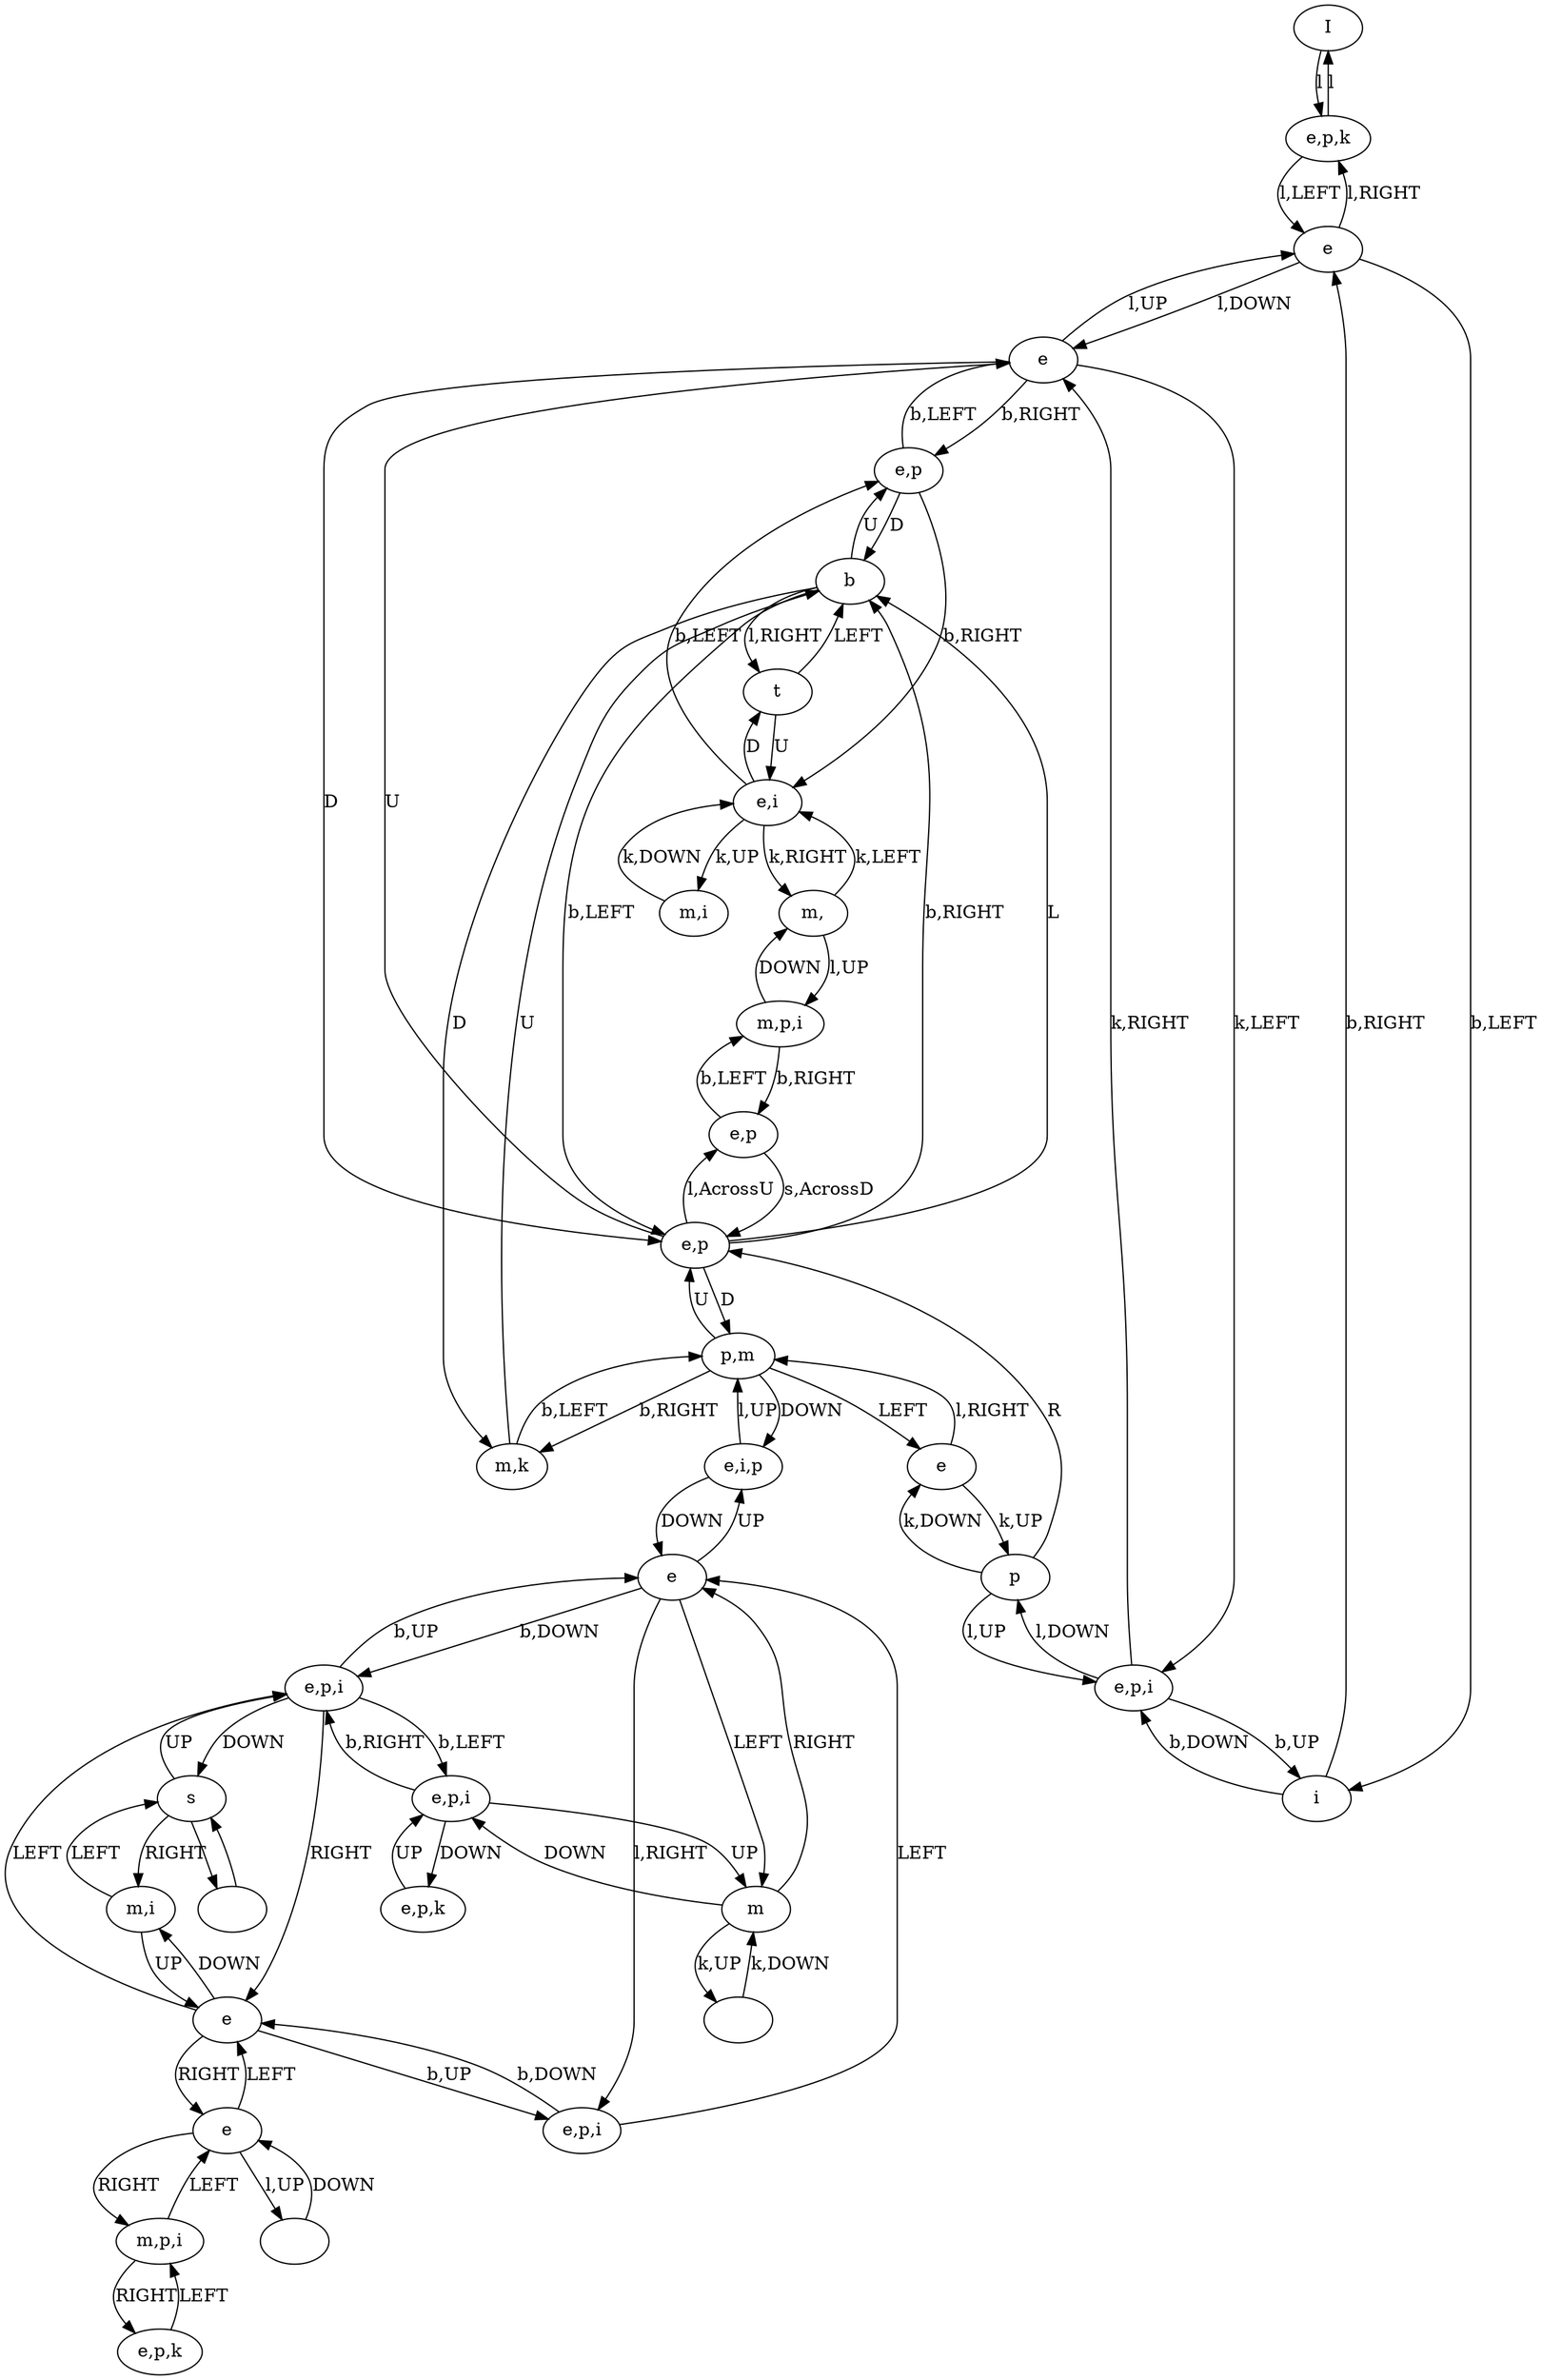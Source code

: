 digraph {
0 [label="I"]
1 [label="b"]
2 [label="p"]
3 [label="e"]
4 [label="e,p"]
5 [label="p,m"]
6 [label="m,k"]
7 [label="e"]
8 [label="e,p"]
9 [label="e,p,i"]
10 [label="e"]
11 [label=""]
12 [label="m,i"]
13 [label="s"]
14 [label="e,p,k"]
15 [label="e"]
16 [label="e,p,i"]
17 [label="m,p,i"]
18 [label="e,p,i"]
19 [label="e"]
20 [label="e,p,k"]
21 [label="e,p,i"]
22 [label="e"]
23 [label="e,i,p"]
24 [label="m"]
25 [label=""]
26 [label=""]
27 [label="i"]
28 [label="e,p,k"]
29 [label="e,i"]
30 [label="t"]
31 [label="m,"]
32 [label="m,i"]
33 [label="e,p"]
34 [label="m,p,i"]
11 -> 13 [label=""]
13 -> 11 [label=""]
13 -> 16 [label="UP"]
16 -> 13 [label="DOWN"]
16 -> 15 [label="RIGHT"]
15 -> 16 [label="LEFT"]
12 -> 15 [label="UP"]
15 -> 12 [label="DOWN"]
12 -> 13 [label="LEFT"]
13 -> 12 [label="RIGHT"]
19 -> 17 [label="RIGHT"]
17 -> 19 [label="LEFT"]
17 -> 20 [label="RIGHT"]
20 -> 17 [label="LEFT"]
19 -> 26 [label="l,UP"]
26 -> 19 [label="DOWN"]
19 -> 15 [label="LEFT"]
15 -> 19 [label="RIGHT"]
18 -> 24 [label="UP"]
24 -> 18 [label="DOWN"]
14 -> 18 [label="UP"]
18 -> 14 [label="DOWN"]
24 -> 22 [label="RIGHT"]
22 -> 24 [label="LEFT"]
22 -> 23 [label="UP"]
23 -> 22 [label="DOWN"]
5 -> 6 [label="b,RIGHT"]
6 -> 5 [label="b,LEFT"]
8 -> 1 [label="b,RIGHT"]
1 -> 8 [label="b,LEFT"]
3 -> 4 [label="b,RIGHT"]
4 -> 3 [label="b,LEFT"]
4 -> 29 [label="b,RIGHT"]
29 -> 4 [label="b,LEFT"]
34 -> 33 [label="b,RIGHT"]
33 -> 34 [label="b,LEFT"]
27 -> 10 [label="b,RIGHT"]
10 -> 27 [label="b,LEFT"]
27 -> 9 [label="b,DOWN"]
9 -> 27 [label="b,UP"]
18 -> 16 [label="b,RIGHT"]
16 -> 18 [label="b,LEFT"]
16 -> 22 [label="b,UP"]
22 -> 16 [label="b,DOWN"]
15 -> 21 [label="b,UP"]
21 -> 15 [label="b,DOWN"]
23 -> 5 [label="l,UP"]
5 -> 23 [label="DOWN"]
1 -> 30 [label="l,RIGHT"]
30 -> 1 [label="LEFT"]
31 -> 34 [label="l,UP"]
34 -> 31 [label="DOWN"]
22 -> 21 [label="l,RIGHT"]
21 -> 22 [label="LEFT"]
7 -> 5 [label="l,RIGHT"]
5 -> 7 [label="LEFT"]
3 -> 10 [label="l,UP"]
10 -> 3 [label="l,DOWN"]
10 -> 28 [label="l,RIGHT"]
28 -> 10 [label="l,LEFT"]
28 -> 0 [label="l"]
0 -> 28 [label="l"]
33 -> 8 [label="s,AcrossD"]
8 -> 33 [label="l,AcrossU"]
29 -> 32 [label="k,UP"]
32 -> 29 [label="k,DOWN"]
31 -> 29 [label="k,LEFT"]
29 -> 31 [label="k,RIGHT"]
3 -> 9 [label="k,LEFT"]
9 -> 3 [label="k,RIGHT"]
7 -> 2 [label="k,UP"]
2 -> 7 [label="k,DOWN"]
25 -> 24 [label="k,DOWN"]
24 -> 25 [label="k,UP"]
2 -> 9 [label="l,UP"]
9 -> 2 [label="l,DOWN"]
2 -> 8 [label="R"]
8 -> 1 [label="L"]
5 -> 8 [label="U"]
8 -> 5 [label="D"]
3 -> 8 [label="D"]
8 -> 3 [label="U"]
1 -> 4 [label="U"]
4 -> 1 [label="D"]
6 -> 1 [label="U"]
1 -> 6 [label="D"]
29 -> 30 [label="D"]
30 -> 29 [label="U"]
}
